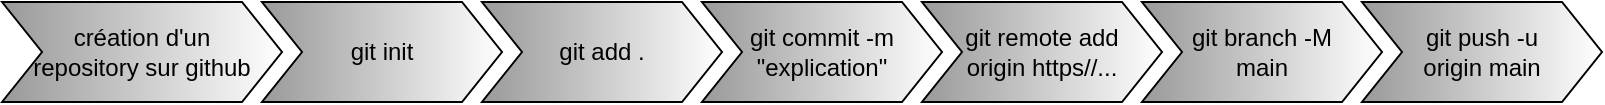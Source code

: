 <mxfile version="16.5.1" type="device"><diagram id="fxmxbTM1ckPQj5F8WNU5" name="Page-1"><mxGraphModel dx="946" dy="600" grid="1" gridSize="10" guides="1" tooltips="1" connect="1" arrows="1" fold="1" page="1" pageScale="1" pageWidth="827" pageHeight="1169" math="0" shadow="0"><root><mxCell id="0"/><mxCell id="1" parent="0"/><mxCell id="I0yjIwWuNGVfLQronlXK-1" value="création d'un &lt;br&gt;repository sur github" style="shape=step;perimeter=stepPerimeter;whiteSpace=wrap;html=1;fixedSize=1;fillColor=#999999;gradientColor=#ffffff;gradientDirection=east;" vertex="1" parent="1"><mxGeometry x="10" y="90" width="140" height="50" as="geometry"/></mxCell><mxCell id="I0yjIwWuNGVfLQronlXK-2" value="git remote add &lt;br&gt;origin https//..." style="shape=step;perimeter=stepPerimeter;whiteSpace=wrap;html=1;fixedSize=1;fillColor=#999999;gradientColor=#ffffff;gradientDirection=east;" vertex="1" parent="1"><mxGeometry x="470" y="90" width="120" height="50" as="geometry"/></mxCell><mxCell id="I0yjIwWuNGVfLQronlXK-3" value="git commit -m &quot;explication&quot;" style="shape=step;perimeter=stepPerimeter;whiteSpace=wrap;html=1;fixedSize=1;fillColor=#999999;gradientColor=#ffffff;gradientDirection=east;" vertex="1" parent="1"><mxGeometry x="360" y="90" width="120" height="50" as="geometry"/></mxCell><mxCell id="I0yjIwWuNGVfLQronlXK-4" value="git add ." style="shape=step;perimeter=stepPerimeter;whiteSpace=wrap;html=1;fixedSize=1;fillColor=#999999;gradientColor=#ffffff;gradientDirection=east;" vertex="1" parent="1"><mxGeometry x="250" y="90" width="120" height="50" as="geometry"/></mxCell><mxCell id="I0yjIwWuNGVfLQronlXK-5" value="git init" style="shape=step;perimeter=stepPerimeter;whiteSpace=wrap;html=1;fixedSize=1;fillColor=#999999;gradientColor=#ffffff;gradientDirection=east;" vertex="1" parent="1"><mxGeometry x="140" y="90" width="120" height="50" as="geometry"/></mxCell><mxCell id="I0yjIwWuNGVfLQronlXK-6" value="git branch -M&lt;br&gt;main&lt;br&gt;" style="shape=step;perimeter=stepPerimeter;whiteSpace=wrap;html=1;fixedSize=1;fillColor=#999999;gradientColor=#ffffff;gradientDirection=east;" vertex="1" parent="1"><mxGeometry x="580" y="90" width="120" height="50" as="geometry"/></mxCell><mxCell id="I0yjIwWuNGVfLQronlXK-7" value="git push -u&lt;br&gt;origin main" style="shape=step;perimeter=stepPerimeter;whiteSpace=wrap;html=1;fixedSize=1;fillColor=#999999;gradientColor=#ffffff;gradientDirection=east;" vertex="1" parent="1"><mxGeometry x="690" y="90" width="120" height="50" as="geometry"/></mxCell></root></mxGraphModel></diagram></mxfile>